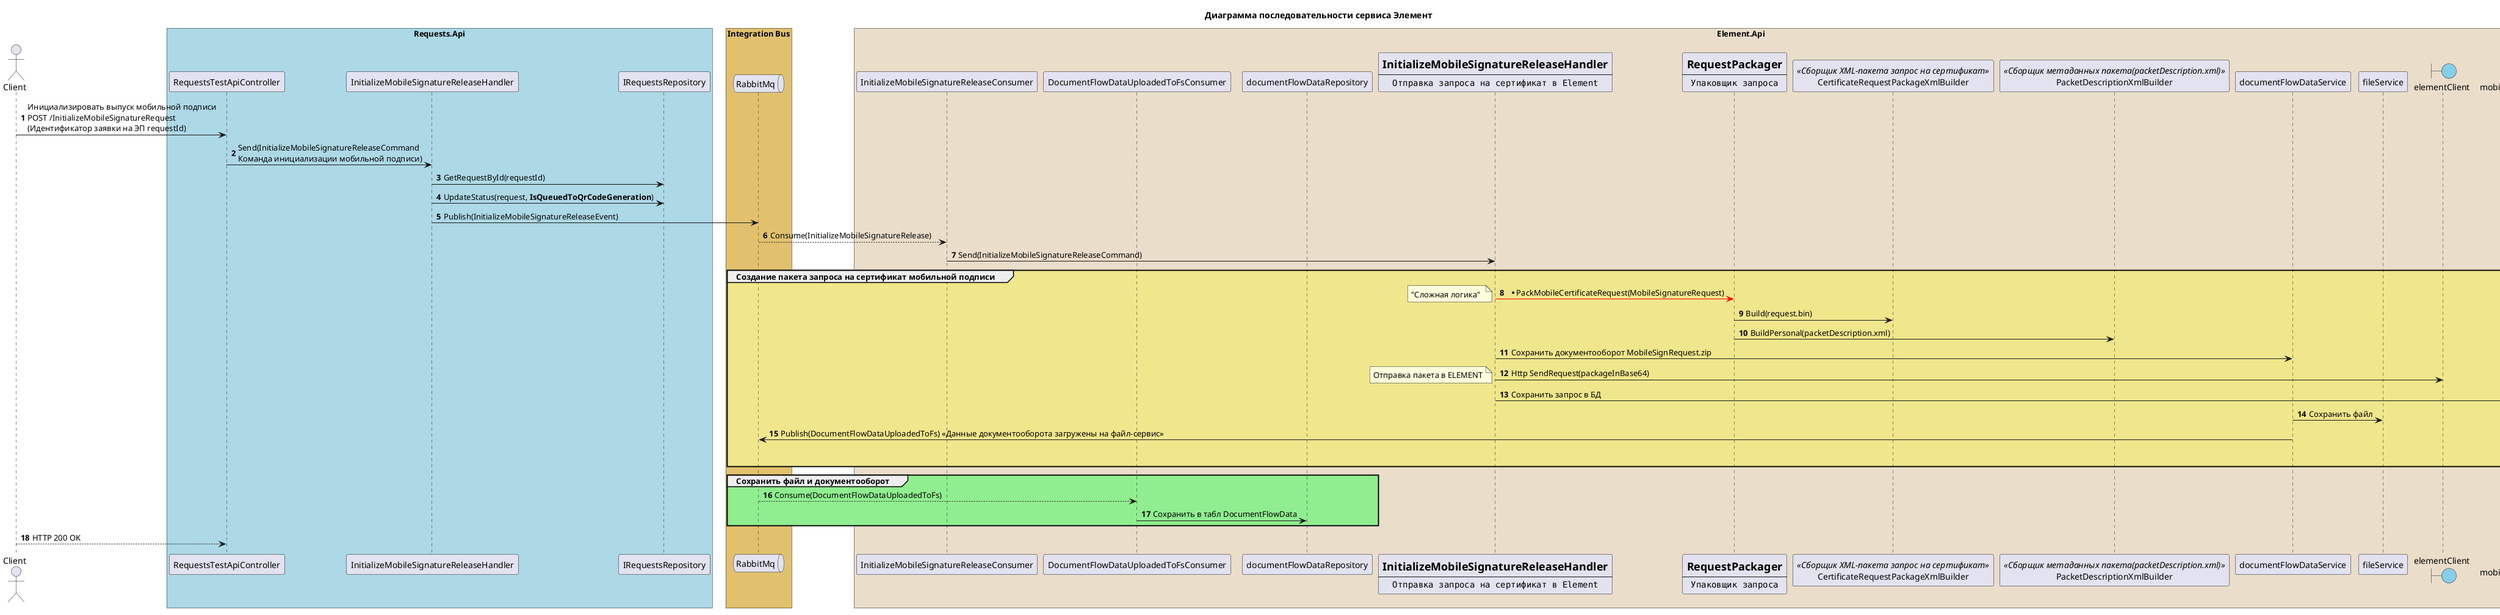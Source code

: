 @startuml seq
autonumber
skinparam BoxPadding 10
title Диаграмма последовательности сервиса Элемент

actor Client
box "Requests.Api" #LightBlue
participant "RequestsTestApiController" as Controller
participant "InitializeMobileSignatureReleaseHandler" as Handler
participant "IRequestsRepository" as RequestsRepo
end box

box "Integration Bus" #E1C16E
queue "RabbitMq" as Bus
end box



box "Element.Api" #EADDCA
participant "InitializeMobileSignatureReleaseConsumer" as Consumer1
participant "DocumentFlowDataUploadedToFsConsumer" as Consumer2
participant  "documentFlowDataRepository" as documentFlowDataRepository
participant HandlerInitMSR[
=InitializeMobileSignatureReleaseHandler
----
""Отправка запроса на сертификат в Element""
] 
participant RequestPackager [
    =RequestPackager
    ----
    ""Упаковщик запроса""
]
participant  "CertificateRequestPackageXmlBuilder" as CertificateRequestPackageXmlBuilder <<Сборщик XML-пакета запрос на сертификат>>
participant  "PacketDescriptionXmlBuilder" as PacketDescriptionXmlBuilder <<Сборщик метаданных пакета(packetDescription.xml)>>
participant  "documentFlowDataService" as documentFlowDataService
participant  "fileService" as fileService
boundary "elementClient" as elementClient #SkyBlue
database  "mobileSignatureRequestRepository" as mobileSignatureRequestRepository <<Недописанный!!!>>

end box

Client -> Controller:Инициализировать выпуск мобильной подписи\nPOST /InitializeMobileSignatureRequest\n(Идентификатор заявки на ЭП requestId)
Controller -> Handler: Send(InitializeMobileSignatureReleaseCommand\nКоманда инициализации мобильной подписи)
Handler -> RequestsRepo: GetRequestById(requestId)
Handler -> RequestsRepo: UpdateStatus(request, **IsQueuedToQrCodeGeneration**)
Handler -> Bus: Publish(InitializeMobileSignatureReleaseEvent)
Consumer1 <-- Bus:Consume(InitializeMobileSignatureRelease)
Consumer1 -> HandlerInitMSR: Send(InitializeMobileSignatureReleaseCommand)

group #F0E68C Создание пакета запроса на сертификат мобильной подписи
HandlerInitMSR -[#Red]> RequestPackager: **PackMobileCertificateRequest(MobileSignatureRequest)
note left 
"Сложная логика" 
end note
RequestPackager -> CertificateRequestPackageXmlBuilder: Build(request.bin)
RequestPackager -> PacketDescriptionXmlBuilder: BuildPersonal(packetDescription.xml)
HandlerInitMSR -> documentFlowDataService: Сохранить документооборот MobileSignRequest.zip
HandlerInitMSR -> elementClient:Http SendRequest(packageInBase64)
note left : Отправка пакета в ELEMENT
HandlerInitMSR -> mobileSignatureRequestRepository: Сохранить запрос в БД 
documentFlowDataService -> fileService: Сохранить файл
documentFlowDataService -> Bus: Publish(DocumentFlowDataUploadedToFs) <<Данные документооборота загружены на файл-сервис>>
rnote over mobileSignatureRequestRepository
**Не реализовано!**
end rnote
end
group #LightGreen Сохранить файл и документооборот

Consumer2 <-- Bus:Consume(DocumentFlowDataUploadedToFs)
Consumer2 -> documentFlowDataRepository: Сохранить в табл DocumentFlowData
end

Controller <-- Client: HTTP 200 OK
@enduml
